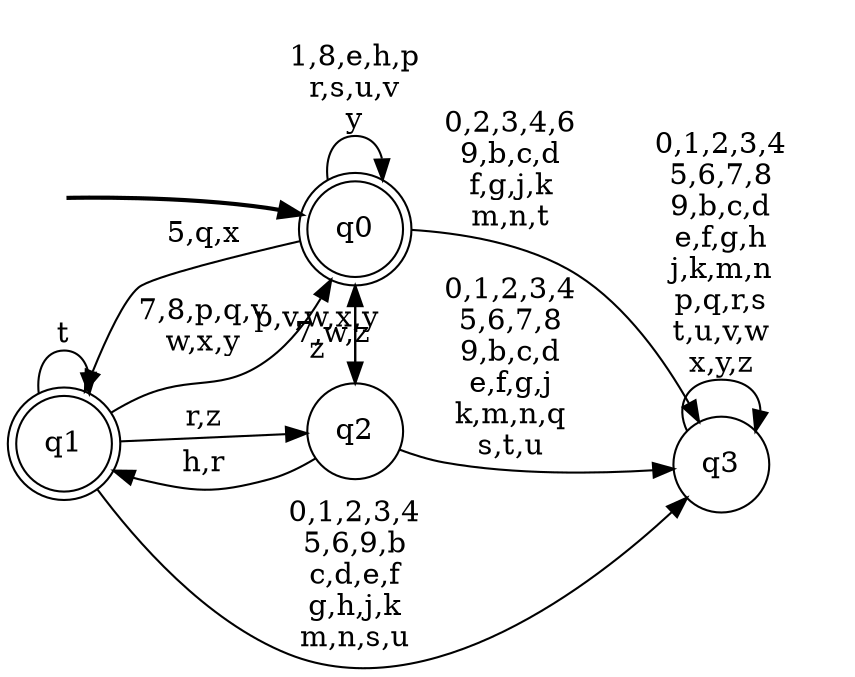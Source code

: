 digraph BlueStarA {
__start0 [style = invis, shape = none, label = "", width = 0, height = 0];

rankdir=LR;
size="8,5";

s0 [style="rounded,filled", color="black", fillcolor="white" shape="doublecircle", label="q0"];
s1 [style="rounded,filled", color="black", fillcolor="white" shape="doublecircle", label="q1"];
s2 [style="filled", color="black", fillcolor="white" shape="circle", label="q2"];
s3 [style="filled", color="black", fillcolor="white" shape="circle", label="q3"];
subgraph cluster_main { 
	graph [pad=".75", ranksep="0.15", nodesep="0.15"];
	 style=invis; 
	__start0 -> s0 [penwidth=2];
}
s0 -> s0 [label="1,8,e,h,p\nr,s,u,v\ny"];
s0 -> s1 [label="5,q,x"];
s0 -> s2 [label="7,w,z"];
s0 -> s3 [label="0,2,3,4,6\n9,b,c,d\nf,g,j,k\nm,n,t"];
s1 -> s0 [label="7,8,p,q,v\nw,x,y"];
s1 -> s1 [label="t"];
s1 -> s2 [label="r,z"];
s1 -> s3 [label="0,1,2,3,4\n5,6,9,b\nc,d,e,f\ng,h,j,k\nm,n,s,u"];
s2 -> s0 [label="p,v,w,x,y\nz"];
s2 -> s1 [label="h,r"];
s2 -> s3 [label="0,1,2,3,4\n5,6,7,8\n9,b,c,d\ne,f,g,j\nk,m,n,q\ns,t,u"];
s3 -> s3 [label="0,1,2,3,4\n5,6,7,8\n9,b,c,d\ne,f,g,h\nj,k,m,n\np,q,r,s\nt,u,v,w\nx,y,z"];

}